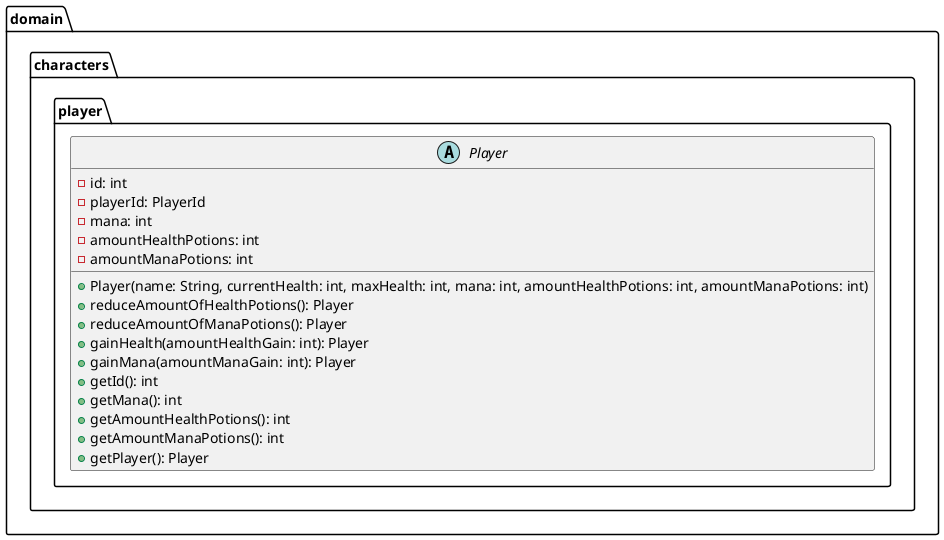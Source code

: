 @startuml

package domain.characters.player {
    abstract class Player {
        - id: int
        - playerId: PlayerId
        - mana: int
        - amountHealthPotions: int
        - amountManaPotions: int
        + Player(name: String, currentHealth: int, maxHealth: int, mana: int, amountHealthPotions: int, amountManaPotions: int)
        + reduceAmountOfHealthPotions(): Player
        + reduceAmountOfManaPotions(): Player
        + gainHealth(amountHealthGain: int): Player
        + gainMana(amountManaGain: int): Player
        + getId(): int
        + getMana(): int
        + getAmountHealthPotions(): int
        + getAmountManaPotions(): int
        + getPlayer(): Player
    }
}

@enduml
